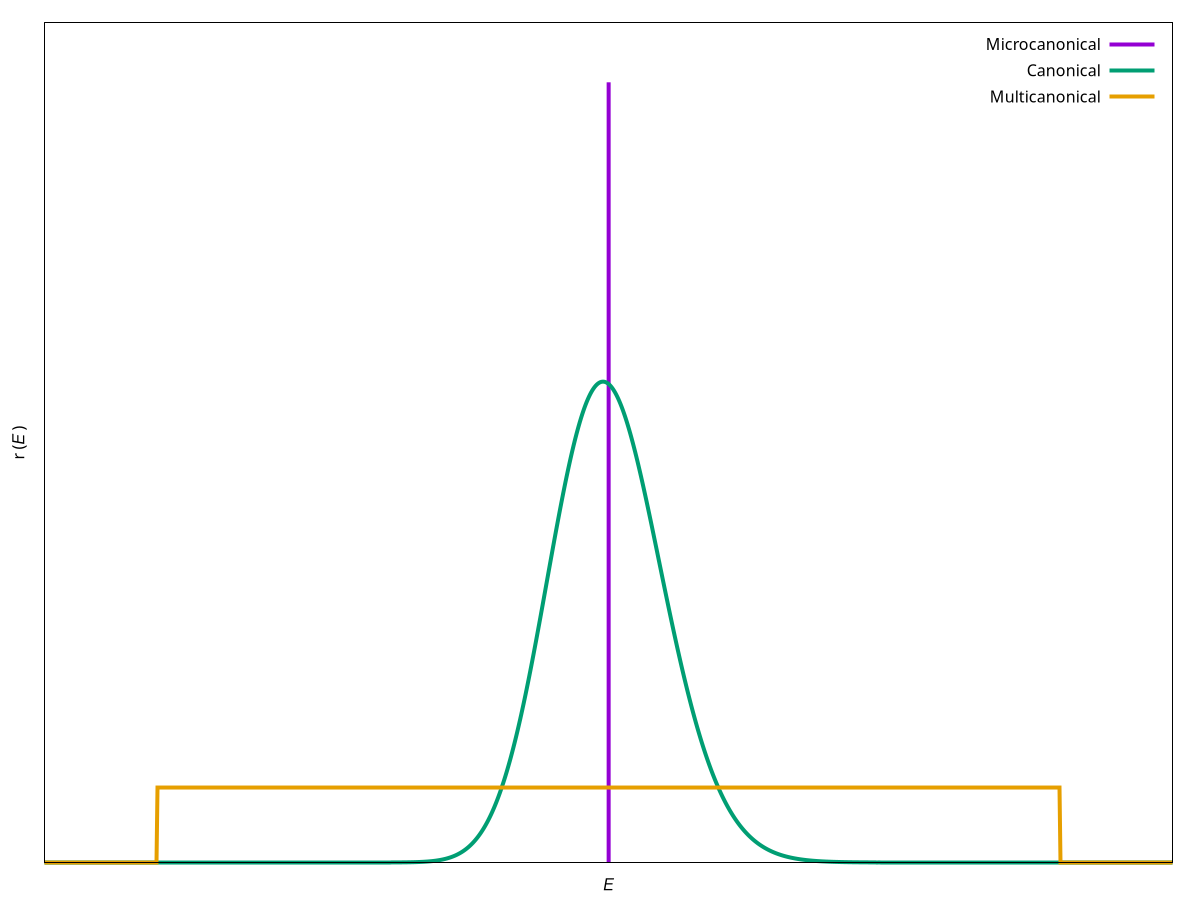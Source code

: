 unset multiplot
reset
set terminal push

set encoding cp1250 # make minus sign longer
#set encoding iso_8859_1
set terminal postscript enhanced font "Arial, 24" 
set output "ens.ps"

# draw a gamma distribution
n = 100;
p(x) = exp(-x-lgamma(n))*x**(n-1);
a = 20;
b = 180;
flat(x) = ((x>a && x < b) ? 1.0/(b - a) : 0.0);

unset xtics
unset ytics
set xlabel "{/Arial-Italic E}"
set ylabel "{/Symbol-Oblique r}&{/=8 .}({/Arial-Italic E}&{/=8 .})"
set samples 1000

set key spacing 1.2

set parametric
set trange [0:1]
set yrange [0:0.07]

plot 100, 0.065*t  lw 4.0 t "Microcanonical", \
     t*200,p(t*200) lw 4.0 t "Canonical", \
     t*200,flat(t*200) lw 4.0 lt 4 t "Multicanonical"

unset output

#set terminal windows enhanced
set terminal pop
reset



